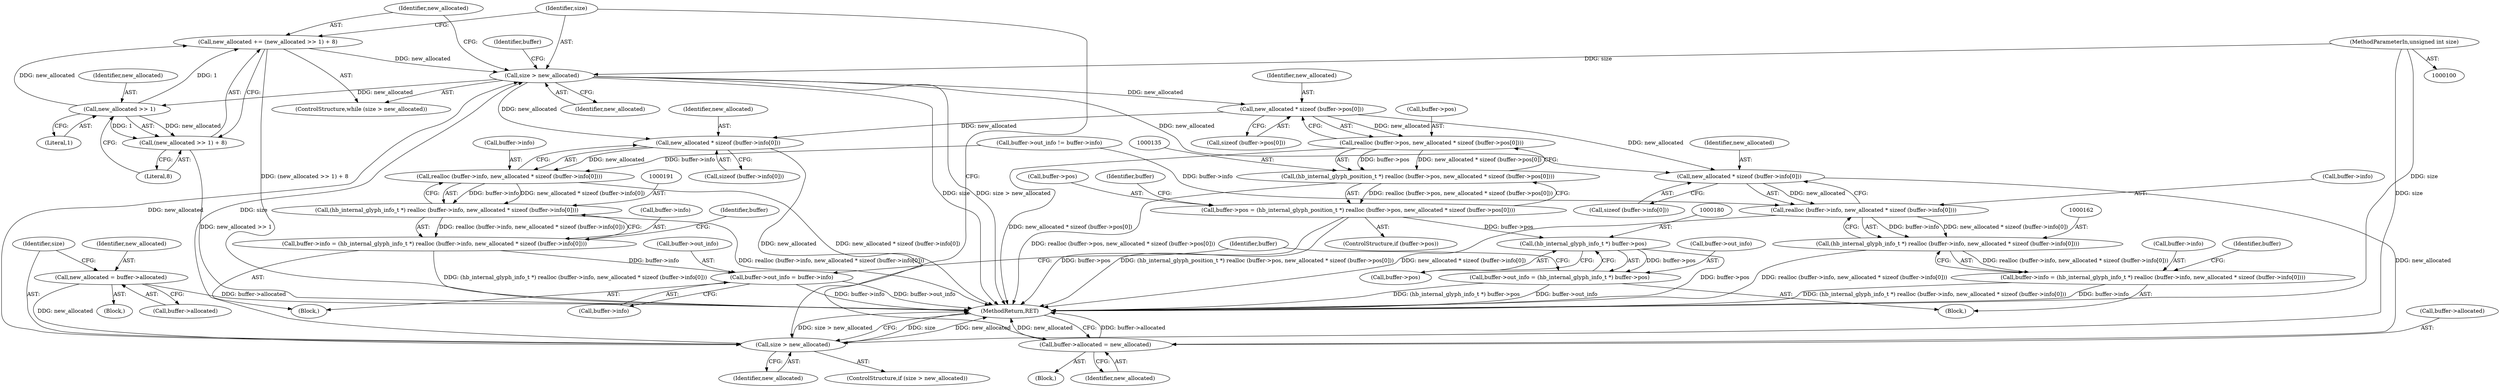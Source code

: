 digraph "1_harfbuzz_a6a79df5fe2ed2cd307e7a991346faee164e70d9_1@API" {
"1000119" [label="(Call,new_allocated += (new_allocated >> 1) + 8)"];
"1000122" [label="(Call,new_allocated >> 1)"];
"1000116" [label="(Call,size > new_allocated)"];
"1000111" [label="(Call,size > new_allocated)"];
"1000102" [label="(MethodParameterIn,unsigned int size)"];
"1000105" [label="(Call,new_allocated = buffer->allocated)"];
"1000119" [label="(Call,new_allocated += (new_allocated >> 1) + 8)"];
"1000121" [label="(Call,(new_allocated >> 1) + 8)"];
"1000140" [label="(Call,new_allocated * sizeof (buffer->pos[0]))"];
"1000136" [label="(Call,realloc (buffer->pos, new_allocated * sizeof (buffer->pos[0])))"];
"1000134" [label="(Call,(hb_internal_glyph_position_t *) realloc (buffer->pos, new_allocated * sizeof (buffer->pos[0])))"];
"1000130" [label="(Call,buffer->pos = (hb_internal_glyph_position_t *) realloc (buffer->pos, new_allocated * sizeof (buffer->pos[0])))"];
"1000179" [label="(Call,(hb_internal_glyph_info_t *) buffer->pos)"];
"1000175" [label="(Call,buffer->out_info = (hb_internal_glyph_info_t *) buffer->pos)"];
"1000167" [label="(Call,new_allocated * sizeof (buffer->info[0]))"];
"1000163" [label="(Call,realloc (buffer->info, new_allocated * sizeof (buffer->info[0])))"];
"1000161" [label="(Call,(hb_internal_glyph_info_t *) realloc (buffer->info, new_allocated * sizeof (buffer->info[0])))"];
"1000157" [label="(Call,buffer->info = (hb_internal_glyph_info_t *) realloc (buffer->info, new_allocated * sizeof (buffer->info[0])))"];
"1000211" [label="(Call,buffer->allocated = new_allocated)"];
"1000196" [label="(Call,new_allocated * sizeof (buffer->info[0]))"];
"1000192" [label="(Call,realloc (buffer->info, new_allocated * sizeof (buffer->info[0])))"];
"1000190" [label="(Call,(hb_internal_glyph_info_t *) realloc (buffer->info, new_allocated * sizeof (buffer->info[0])))"];
"1000186" [label="(Call,buffer->info = (hb_internal_glyph_info_t *) realloc (buffer->info, new_allocated * sizeof (buffer->info[0])))"];
"1000204" [label="(Call,buffer->out_info = buffer->info)"];
"1000187" [label="(Call,buffer->info)"];
"1000149" [label="(Call,buffer->out_info != buffer->info)"];
"1000206" [label="(Identifier,buffer)"];
"1000177" [label="(Identifier,buffer)"];
"1000212" [label="(Call,buffer->allocated)"];
"1000117" [label="(Identifier,size)"];
"1000121" [label="(Call,(new_allocated >> 1) + 8)"];
"1000142" [label="(Call,sizeof (buffer->pos[0]))"];
"1000137" [label="(Call,buffer->pos)"];
"1000211" [label="(Call,buffer->allocated = new_allocated)"];
"1000175" [label="(Call,buffer->out_info = (hb_internal_glyph_info_t *) buffer->pos)"];
"1000124" [label="(Literal,1)"];
"1000125" [label="(Literal,8)"];
"1000181" [label="(Call,buffer->pos)"];
"1000130" [label="(Call,buffer->pos = (hb_internal_glyph_position_t *) realloc (buffer->pos, new_allocated * sizeof (buffer->pos[0])))"];
"1000111" [label="(Call,size > new_allocated)"];
"1000161" [label="(Call,(hb_internal_glyph_info_t *) realloc (buffer->info, new_allocated * sizeof (buffer->info[0])))"];
"1000140" [label="(Call,new_allocated * sizeof (buffer->pos[0]))"];
"1000190" [label="(Call,(hb_internal_glyph_info_t *) realloc (buffer->info, new_allocated * sizeof (buffer->info[0])))"];
"1000122" [label="(Call,new_allocated >> 1)"];
"1000168" [label="(Identifier,new_allocated)"];
"1000112" [label="(Identifier,size)"];
"1000107" [label="(Call,buffer->allocated)"];
"1000151" [label="(Identifier,buffer)"];
"1000163" [label="(Call,realloc (buffer->info, new_allocated * sizeof (buffer->info[0])))"];
"1000105" [label="(Call,new_allocated = buffer->allocated)"];
"1000208" [label="(Call,buffer->info)"];
"1000179" [label="(Call,(hb_internal_glyph_info_t *) buffer->pos)"];
"1000113" [label="(Identifier,new_allocated)"];
"1000126" [label="(ControlStructure,if (buffer->pos))"];
"1000213" [label="(Identifier,buffer)"];
"1000158" [label="(Call,buffer->info)"];
"1000192" [label="(Call,realloc (buffer->info, new_allocated * sizeof (buffer->info[0])))"];
"1000196" [label="(Call,new_allocated * sizeof (buffer->info[0]))"];
"1000216" [label="(MethodReturn,RET)"];
"1000115" [label="(ControlStructure,while (size > new_allocated))"];
"1000128" [label="(Identifier,buffer)"];
"1000106" [label="(Identifier,new_allocated)"];
"1000169" [label="(Call,sizeof (buffer->info[0]))"];
"1000114" [label="(Block,)"];
"1000193" [label="(Call,buffer->info)"];
"1000118" [label="(Identifier,new_allocated)"];
"1000205" [label="(Call,buffer->out_info)"];
"1000119" [label="(Call,new_allocated += (new_allocated >> 1) + 8)"];
"1000136" [label="(Call,realloc (buffer->pos, new_allocated * sizeof (buffer->pos[0])))"];
"1000103" [label="(Block,)"];
"1000120" [label="(Identifier,new_allocated)"];
"1000176" [label="(Call,buffer->out_info)"];
"1000204" [label="(Call,buffer->out_info = buffer->info)"];
"1000131" [label="(Call,buffer->pos)"];
"1000215" [label="(Identifier,new_allocated)"];
"1000116" [label="(Call,size > new_allocated)"];
"1000157" [label="(Call,buffer->info = (hb_internal_glyph_info_t *) realloc (buffer->info, new_allocated * sizeof (buffer->info[0])))"];
"1000186" [label="(Call,buffer->info = (hb_internal_glyph_info_t *) realloc (buffer->info, new_allocated * sizeof (buffer->info[0])))"];
"1000167" [label="(Call,new_allocated * sizeof (buffer->info[0]))"];
"1000164" [label="(Call,buffer->info)"];
"1000141" [label="(Identifier,new_allocated)"];
"1000185" [label="(Block,)"];
"1000102" [label="(MethodParameterIn,unsigned int size)"];
"1000134" [label="(Call,(hb_internal_glyph_position_t *) realloc (buffer->pos, new_allocated * sizeof (buffer->pos[0])))"];
"1000156" [label="(Block,)"];
"1000198" [label="(Call,sizeof (buffer->info[0]))"];
"1000123" [label="(Identifier,new_allocated)"];
"1000197" [label="(Identifier,new_allocated)"];
"1000110" [label="(ControlStructure,if (size > new_allocated))"];
"1000119" -> "1000115"  [label="AST: "];
"1000119" -> "1000121"  [label="CFG: "];
"1000120" -> "1000119"  [label="AST: "];
"1000121" -> "1000119"  [label="AST: "];
"1000117" -> "1000119"  [label="CFG: "];
"1000119" -> "1000216"  [label="DDG: (new_allocated >> 1) + 8"];
"1000119" -> "1000116"  [label="DDG: new_allocated"];
"1000122" -> "1000119"  [label="DDG: new_allocated"];
"1000122" -> "1000119"  [label="DDG: 1"];
"1000122" -> "1000121"  [label="AST: "];
"1000122" -> "1000124"  [label="CFG: "];
"1000123" -> "1000122"  [label="AST: "];
"1000124" -> "1000122"  [label="AST: "];
"1000125" -> "1000122"  [label="CFG: "];
"1000122" -> "1000121"  [label="DDG: new_allocated"];
"1000122" -> "1000121"  [label="DDG: 1"];
"1000116" -> "1000122"  [label="DDG: new_allocated"];
"1000116" -> "1000115"  [label="AST: "];
"1000116" -> "1000118"  [label="CFG: "];
"1000117" -> "1000116"  [label="AST: "];
"1000118" -> "1000116"  [label="AST: "];
"1000120" -> "1000116"  [label="CFG: "];
"1000128" -> "1000116"  [label="CFG: "];
"1000116" -> "1000216"  [label="DDG: size"];
"1000116" -> "1000216"  [label="DDG: size > new_allocated"];
"1000111" -> "1000116"  [label="DDG: size"];
"1000111" -> "1000116"  [label="DDG: new_allocated"];
"1000102" -> "1000116"  [label="DDG: size"];
"1000116" -> "1000140"  [label="DDG: new_allocated"];
"1000116" -> "1000167"  [label="DDG: new_allocated"];
"1000116" -> "1000196"  [label="DDG: new_allocated"];
"1000111" -> "1000110"  [label="AST: "];
"1000111" -> "1000113"  [label="CFG: "];
"1000112" -> "1000111"  [label="AST: "];
"1000113" -> "1000111"  [label="AST: "];
"1000117" -> "1000111"  [label="CFG: "];
"1000216" -> "1000111"  [label="CFG: "];
"1000111" -> "1000216"  [label="DDG: size"];
"1000111" -> "1000216"  [label="DDG: new_allocated"];
"1000111" -> "1000216"  [label="DDG: size > new_allocated"];
"1000102" -> "1000111"  [label="DDG: size"];
"1000105" -> "1000111"  [label="DDG: new_allocated"];
"1000102" -> "1000100"  [label="AST: "];
"1000102" -> "1000216"  [label="DDG: size"];
"1000105" -> "1000103"  [label="AST: "];
"1000105" -> "1000107"  [label="CFG: "];
"1000106" -> "1000105"  [label="AST: "];
"1000107" -> "1000105"  [label="AST: "];
"1000112" -> "1000105"  [label="CFG: "];
"1000105" -> "1000216"  [label="DDG: buffer->allocated"];
"1000121" -> "1000125"  [label="CFG: "];
"1000125" -> "1000121"  [label="AST: "];
"1000121" -> "1000216"  [label="DDG: new_allocated >> 1"];
"1000140" -> "1000136"  [label="AST: "];
"1000140" -> "1000142"  [label="CFG: "];
"1000141" -> "1000140"  [label="AST: "];
"1000142" -> "1000140"  [label="AST: "];
"1000136" -> "1000140"  [label="CFG: "];
"1000140" -> "1000136"  [label="DDG: new_allocated"];
"1000140" -> "1000167"  [label="DDG: new_allocated"];
"1000140" -> "1000196"  [label="DDG: new_allocated"];
"1000136" -> "1000134"  [label="AST: "];
"1000137" -> "1000136"  [label="AST: "];
"1000134" -> "1000136"  [label="CFG: "];
"1000136" -> "1000216"  [label="DDG: new_allocated * sizeof (buffer->pos[0])"];
"1000136" -> "1000134"  [label="DDG: buffer->pos"];
"1000136" -> "1000134"  [label="DDG: new_allocated * sizeof (buffer->pos[0])"];
"1000134" -> "1000130"  [label="AST: "];
"1000135" -> "1000134"  [label="AST: "];
"1000130" -> "1000134"  [label="CFG: "];
"1000134" -> "1000216"  [label="DDG: realloc (buffer->pos, new_allocated * sizeof (buffer->pos[0]))"];
"1000134" -> "1000130"  [label="DDG: realloc (buffer->pos, new_allocated * sizeof (buffer->pos[0]))"];
"1000130" -> "1000126"  [label="AST: "];
"1000131" -> "1000130"  [label="AST: "];
"1000151" -> "1000130"  [label="CFG: "];
"1000130" -> "1000216"  [label="DDG: (hb_internal_glyph_position_t *) realloc (buffer->pos, new_allocated * sizeof (buffer->pos[0]))"];
"1000130" -> "1000216"  [label="DDG: buffer->pos"];
"1000130" -> "1000179"  [label="DDG: buffer->pos"];
"1000179" -> "1000175"  [label="AST: "];
"1000179" -> "1000181"  [label="CFG: "];
"1000180" -> "1000179"  [label="AST: "];
"1000181" -> "1000179"  [label="AST: "];
"1000175" -> "1000179"  [label="CFG: "];
"1000179" -> "1000216"  [label="DDG: buffer->pos"];
"1000179" -> "1000175"  [label="DDG: buffer->pos"];
"1000175" -> "1000156"  [label="AST: "];
"1000176" -> "1000175"  [label="AST: "];
"1000213" -> "1000175"  [label="CFG: "];
"1000175" -> "1000216"  [label="DDG: (hb_internal_glyph_info_t *) buffer->pos"];
"1000175" -> "1000216"  [label="DDG: buffer->out_info"];
"1000167" -> "1000163"  [label="AST: "];
"1000167" -> "1000169"  [label="CFG: "];
"1000168" -> "1000167"  [label="AST: "];
"1000169" -> "1000167"  [label="AST: "];
"1000163" -> "1000167"  [label="CFG: "];
"1000167" -> "1000163"  [label="DDG: new_allocated"];
"1000167" -> "1000211"  [label="DDG: new_allocated"];
"1000163" -> "1000161"  [label="AST: "];
"1000164" -> "1000163"  [label="AST: "];
"1000161" -> "1000163"  [label="CFG: "];
"1000163" -> "1000216"  [label="DDG: new_allocated * sizeof (buffer->info[0])"];
"1000163" -> "1000161"  [label="DDG: buffer->info"];
"1000163" -> "1000161"  [label="DDG: new_allocated * sizeof (buffer->info[0])"];
"1000149" -> "1000163"  [label="DDG: buffer->info"];
"1000161" -> "1000157"  [label="AST: "];
"1000162" -> "1000161"  [label="AST: "];
"1000157" -> "1000161"  [label="CFG: "];
"1000161" -> "1000216"  [label="DDG: realloc (buffer->info, new_allocated * sizeof (buffer->info[0]))"];
"1000161" -> "1000157"  [label="DDG: realloc (buffer->info, new_allocated * sizeof (buffer->info[0]))"];
"1000157" -> "1000156"  [label="AST: "];
"1000158" -> "1000157"  [label="AST: "];
"1000177" -> "1000157"  [label="CFG: "];
"1000157" -> "1000216"  [label="DDG: buffer->info"];
"1000157" -> "1000216"  [label="DDG: (hb_internal_glyph_info_t *) realloc (buffer->info, new_allocated * sizeof (buffer->info[0]))"];
"1000211" -> "1000114"  [label="AST: "];
"1000211" -> "1000215"  [label="CFG: "];
"1000212" -> "1000211"  [label="AST: "];
"1000215" -> "1000211"  [label="AST: "];
"1000216" -> "1000211"  [label="CFG: "];
"1000211" -> "1000216"  [label="DDG: buffer->allocated"];
"1000211" -> "1000216"  [label="DDG: new_allocated"];
"1000196" -> "1000211"  [label="DDG: new_allocated"];
"1000196" -> "1000192"  [label="AST: "];
"1000196" -> "1000198"  [label="CFG: "];
"1000197" -> "1000196"  [label="AST: "];
"1000198" -> "1000196"  [label="AST: "];
"1000192" -> "1000196"  [label="CFG: "];
"1000196" -> "1000192"  [label="DDG: new_allocated"];
"1000192" -> "1000190"  [label="AST: "];
"1000193" -> "1000192"  [label="AST: "];
"1000190" -> "1000192"  [label="CFG: "];
"1000192" -> "1000216"  [label="DDG: new_allocated * sizeof (buffer->info[0])"];
"1000192" -> "1000190"  [label="DDG: buffer->info"];
"1000192" -> "1000190"  [label="DDG: new_allocated * sizeof (buffer->info[0])"];
"1000149" -> "1000192"  [label="DDG: buffer->info"];
"1000190" -> "1000186"  [label="AST: "];
"1000191" -> "1000190"  [label="AST: "];
"1000186" -> "1000190"  [label="CFG: "];
"1000190" -> "1000216"  [label="DDG: realloc (buffer->info, new_allocated * sizeof (buffer->info[0]))"];
"1000190" -> "1000186"  [label="DDG: realloc (buffer->info, new_allocated * sizeof (buffer->info[0]))"];
"1000186" -> "1000185"  [label="AST: "];
"1000187" -> "1000186"  [label="AST: "];
"1000206" -> "1000186"  [label="CFG: "];
"1000186" -> "1000216"  [label="DDG: (hb_internal_glyph_info_t *) realloc (buffer->info, new_allocated * sizeof (buffer->info[0]))"];
"1000186" -> "1000204"  [label="DDG: buffer->info"];
"1000204" -> "1000185"  [label="AST: "];
"1000204" -> "1000208"  [label="CFG: "];
"1000205" -> "1000204"  [label="AST: "];
"1000208" -> "1000204"  [label="AST: "];
"1000213" -> "1000204"  [label="CFG: "];
"1000204" -> "1000216"  [label="DDG: buffer->info"];
"1000204" -> "1000216"  [label="DDG: buffer->out_info"];
}
